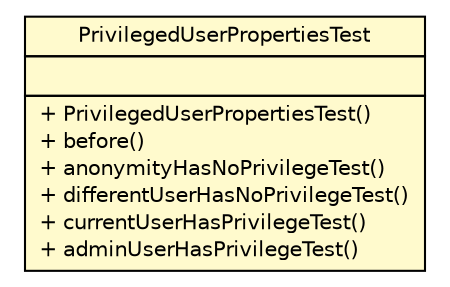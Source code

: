#!/usr/local/bin/dot
#
# Class diagram 
# Generated by UMLGraph version R5_6-24-gf6e263 (http://www.umlgraph.org/)
#

digraph G {
	edge [fontname="Helvetica",fontsize=10,labelfontname="Helvetica",labelfontsize=10];
	node [fontname="Helvetica",fontsize=10,shape=plaintext];
	nodesep=0.25;
	ranksep=0.5;
	// cn.home1.cloud.config.server.PrivilegedUserPropertiesTest
	c8 [label=<<table title="cn.home1.cloud.config.server.PrivilegedUserPropertiesTest" border="0" cellborder="1" cellspacing="0" cellpadding="2" port="p" bgcolor="lemonChiffon" href="./PrivilegedUserPropertiesTest.html">
		<tr><td><table border="0" cellspacing="0" cellpadding="1">
<tr><td align="center" balign="center"> PrivilegedUserPropertiesTest </td></tr>
		</table></td></tr>
		<tr><td><table border="0" cellspacing="0" cellpadding="1">
<tr><td align="left" balign="left">  </td></tr>
		</table></td></tr>
		<tr><td><table border="0" cellspacing="0" cellpadding="1">
<tr><td align="left" balign="left"> + PrivilegedUserPropertiesTest() </td></tr>
<tr><td align="left" balign="left"> + before() </td></tr>
<tr><td align="left" balign="left"> + anonymityHasNoPrivilegeTest() </td></tr>
<tr><td align="left" balign="left"> + differentUserHasNoPrivilegeTest() </td></tr>
<tr><td align="left" balign="left"> + currentUserHasPrivilegeTest() </td></tr>
<tr><td align="left" balign="left"> + adminUserHasPrivilegeTest() </td></tr>
		</table></td></tr>
		</table>>, URL="./PrivilegedUserPropertiesTest.html", fontname="Helvetica", fontcolor="black", fontsize=10.0];
}

